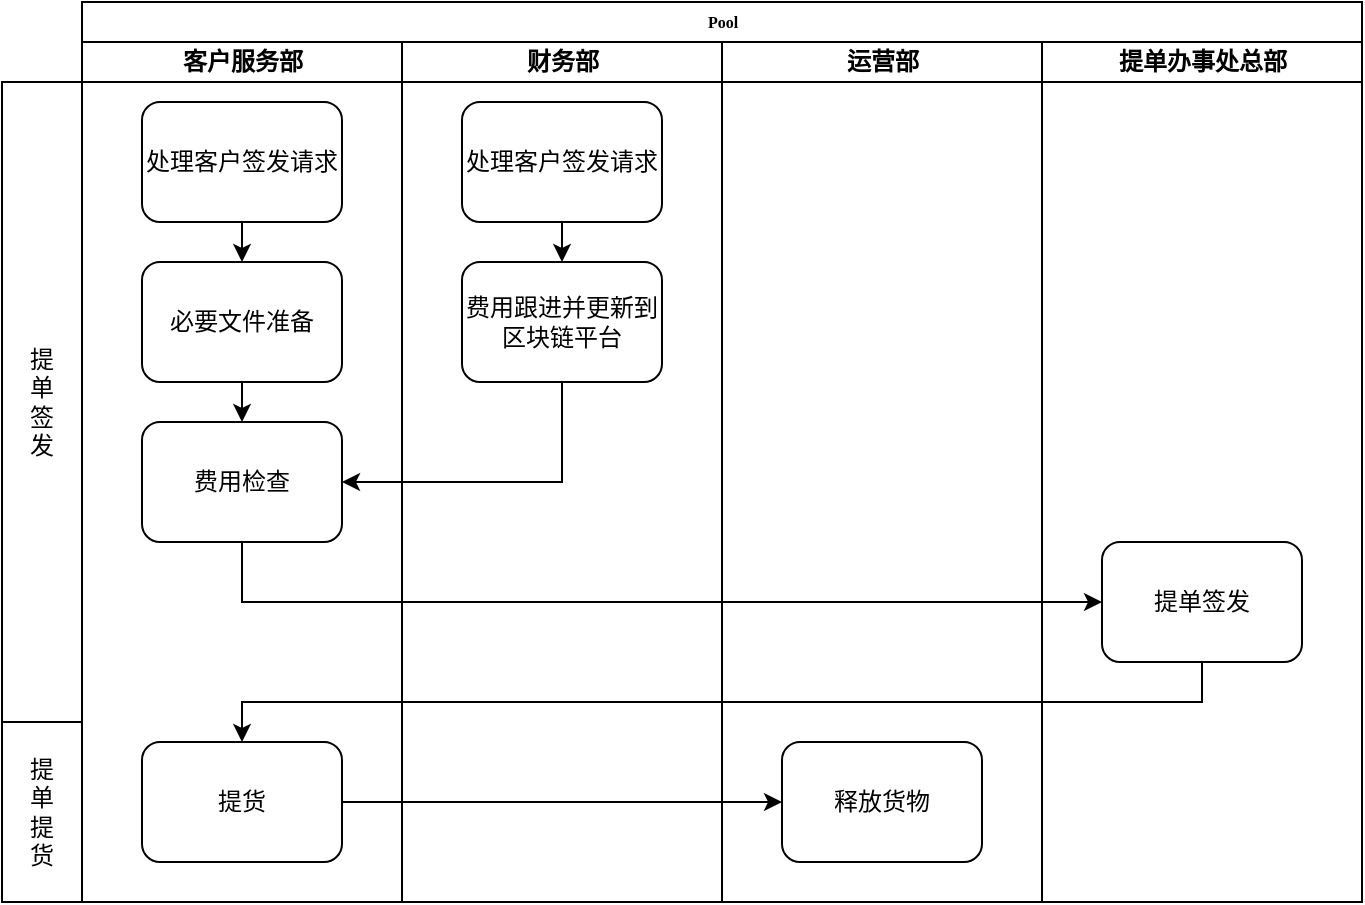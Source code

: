 <mxfile version="22.1.3" type="github">
  <diagram name="Page-1" id="74e2e168-ea6b-b213-b513-2b3c1d86103e">
    <mxGraphModel dx="1674" dy="758" grid="1" gridSize="10" guides="1" tooltips="1" connect="1" arrows="1" fold="1" page="1" pageScale="1" pageWidth="1100" pageHeight="850" background="none" math="0" shadow="0">
      <root>
        <mxCell id="0" />
        <mxCell id="1" parent="0" />
        <mxCell id="77e6c97f196da883-1" value="Pool" style="swimlane;html=1;childLayout=stackLayout;startSize=20;rounded=0;shadow=0;labelBackgroundColor=none;strokeWidth=1;fontFamily=Verdana;fontSize=8;align=center;" parent="1" vertex="1">
          <mxGeometry x="70" y="40" width="640" height="450" as="geometry" />
        </mxCell>
        <mxCell id="77e6c97f196da883-2" value="客户服务部" style="swimlane;html=1;startSize=20;" parent="77e6c97f196da883-1" vertex="1">
          <mxGeometry y="20" width="160" height="430" as="geometry" />
        </mxCell>
        <mxCell id="ttLIyI4i8V6fU7e4W6Vp-4" style="edgeStyle=orthogonalEdgeStyle;rounded=0;orthogonalLoop=1;jettySize=auto;html=1;exitX=0.5;exitY=1;exitDx=0;exitDy=0;entryX=0.5;entryY=0;entryDx=0;entryDy=0;" edge="1" parent="77e6c97f196da883-2" source="77e6c97f196da883-8" target="ttLIyI4i8V6fU7e4W6Vp-2">
          <mxGeometry relative="1" as="geometry" />
        </mxCell>
        <mxCell id="77e6c97f196da883-8" value="&lt;font style=&quot;font-size: 12px;&quot;&gt;处理客户签发请求&lt;/font&gt;" style="rounded=1;whiteSpace=wrap;html=1;shadow=0;labelBackgroundColor=none;strokeWidth=1;fontFamily=Verdana;fontSize=8;align=center;" parent="77e6c97f196da883-2" vertex="1">
          <mxGeometry x="30" y="30" width="100" height="60" as="geometry" />
        </mxCell>
        <mxCell id="ttLIyI4i8V6fU7e4W6Vp-13" style="edgeStyle=orthogonalEdgeStyle;rounded=0;orthogonalLoop=1;jettySize=auto;html=1;exitX=0.5;exitY=1;exitDx=0;exitDy=0;entryX=0.5;entryY=0;entryDx=0;entryDy=0;" edge="1" parent="77e6c97f196da883-2" source="ttLIyI4i8V6fU7e4W6Vp-2" target="ttLIyI4i8V6fU7e4W6Vp-12">
          <mxGeometry relative="1" as="geometry" />
        </mxCell>
        <mxCell id="ttLIyI4i8V6fU7e4W6Vp-2" value="&lt;font style=&quot;font-size: 12px;&quot;&gt;必要文件准备&lt;/font&gt;" style="rounded=1;whiteSpace=wrap;html=1;shadow=0;labelBackgroundColor=none;strokeWidth=1;fontFamily=Verdana;fontSize=8;align=center;" vertex="1" parent="77e6c97f196da883-2">
          <mxGeometry x="30" y="110" width="100" height="60" as="geometry" />
        </mxCell>
        <mxCell id="ttLIyI4i8V6fU7e4W6Vp-12" value="&lt;font style=&quot;font-size: 12px;&quot;&gt;费用检查&lt;/font&gt;" style="rounded=1;whiteSpace=wrap;html=1;shadow=0;labelBackgroundColor=none;strokeWidth=1;fontFamily=Verdana;fontSize=8;align=center;" vertex="1" parent="77e6c97f196da883-2">
          <mxGeometry x="30" y="190" width="100" height="60" as="geometry" />
        </mxCell>
        <mxCell id="ttLIyI4i8V6fU7e4W6Vp-19" value="&lt;font style=&quot;font-size: 12px;&quot;&gt;提货&lt;/font&gt;" style="rounded=1;whiteSpace=wrap;html=1;shadow=0;labelBackgroundColor=none;strokeWidth=1;fontFamily=Verdana;fontSize=8;align=center;" vertex="1" parent="77e6c97f196da883-2">
          <mxGeometry x="30" y="350" width="100" height="60" as="geometry" />
        </mxCell>
        <mxCell id="77e6c97f196da883-4" value="财务部" style="swimlane;html=1;startSize=20;" parent="77e6c97f196da883-1" vertex="1">
          <mxGeometry x="160" y="20" width="160" height="430" as="geometry" />
        </mxCell>
        <mxCell id="ttLIyI4i8V6fU7e4W6Vp-11" style="edgeStyle=orthogonalEdgeStyle;rounded=0;orthogonalLoop=1;jettySize=auto;html=1;exitX=0.5;exitY=1;exitDx=0;exitDy=0;entryX=0.5;entryY=0;entryDx=0;entryDy=0;" edge="1" parent="77e6c97f196da883-4" source="ttLIyI4i8V6fU7e4W6Vp-9" target="ttLIyI4i8V6fU7e4W6Vp-10">
          <mxGeometry relative="1" as="geometry" />
        </mxCell>
        <mxCell id="ttLIyI4i8V6fU7e4W6Vp-9" value="&lt;font style=&quot;font-size: 12px;&quot;&gt;处理客户签发请求&lt;/font&gt;" style="rounded=1;whiteSpace=wrap;html=1;shadow=0;labelBackgroundColor=none;strokeWidth=1;fontFamily=Verdana;fontSize=8;align=center;" vertex="1" parent="77e6c97f196da883-4">
          <mxGeometry x="30" y="30" width="100" height="60" as="geometry" />
        </mxCell>
        <mxCell id="ttLIyI4i8V6fU7e4W6Vp-10" value="&lt;font style=&quot;font-size: 12px;&quot;&gt;费用跟进并更新到区块链平台&lt;/font&gt;" style="rounded=1;whiteSpace=wrap;html=1;shadow=0;labelBackgroundColor=none;strokeWidth=1;fontFamily=Verdana;fontSize=8;align=center;" vertex="1" parent="77e6c97f196da883-4">
          <mxGeometry x="30" y="110" width="100" height="60" as="geometry" />
        </mxCell>
        <mxCell id="77e6c97f196da883-5" value="运营部" style="swimlane;html=1;startSize=20;" parent="77e6c97f196da883-1" vertex="1">
          <mxGeometry x="320" y="20" width="160" height="430" as="geometry" />
        </mxCell>
        <mxCell id="ttLIyI4i8V6fU7e4W6Vp-18" value="&lt;font style=&quot;font-size: 12px;&quot;&gt;释放货物&lt;/font&gt;" style="rounded=1;whiteSpace=wrap;html=1;shadow=0;labelBackgroundColor=none;strokeWidth=1;fontFamily=Verdana;fontSize=8;align=center;" vertex="1" parent="77e6c97f196da883-5">
          <mxGeometry x="30" y="350" width="100" height="60" as="geometry" />
        </mxCell>
        <mxCell id="77e6c97f196da883-6" value="提单办事处总部" style="swimlane;html=1;startSize=20;" parent="77e6c97f196da883-1" vertex="1">
          <mxGeometry x="480" y="20" width="160" height="430" as="geometry" />
        </mxCell>
        <mxCell id="ttLIyI4i8V6fU7e4W6Vp-15" value="&lt;font style=&quot;font-size: 12px;&quot;&gt;提单签发&lt;/font&gt;" style="rounded=1;whiteSpace=wrap;html=1;shadow=0;labelBackgroundColor=none;strokeWidth=1;fontFamily=Verdana;fontSize=8;align=center;" vertex="1" parent="77e6c97f196da883-6">
          <mxGeometry x="30" y="250" width="100" height="60" as="geometry" />
        </mxCell>
        <mxCell id="ttLIyI4i8V6fU7e4W6Vp-14" style="edgeStyle=orthogonalEdgeStyle;rounded=0;orthogonalLoop=1;jettySize=auto;html=1;exitX=0.5;exitY=1;exitDx=0;exitDy=0;entryX=1;entryY=0.5;entryDx=0;entryDy=0;" edge="1" parent="77e6c97f196da883-1" source="ttLIyI4i8V6fU7e4W6Vp-10" target="ttLIyI4i8V6fU7e4W6Vp-12">
          <mxGeometry relative="1" as="geometry" />
        </mxCell>
        <mxCell id="ttLIyI4i8V6fU7e4W6Vp-21" style="edgeStyle=orthogonalEdgeStyle;rounded=0;orthogonalLoop=1;jettySize=auto;html=1;exitX=1;exitY=0.5;exitDx=0;exitDy=0;" edge="1" parent="77e6c97f196da883-1" source="ttLIyI4i8V6fU7e4W6Vp-19" target="ttLIyI4i8V6fU7e4W6Vp-18">
          <mxGeometry relative="1" as="geometry" />
        </mxCell>
        <mxCell id="ttLIyI4i8V6fU7e4W6Vp-27" style="edgeStyle=orthogonalEdgeStyle;rounded=0;orthogonalLoop=1;jettySize=auto;html=1;exitX=0.5;exitY=1;exitDx=0;exitDy=0;entryX=0.5;entryY=0;entryDx=0;entryDy=0;" edge="1" parent="77e6c97f196da883-1" source="ttLIyI4i8V6fU7e4W6Vp-15" target="ttLIyI4i8V6fU7e4W6Vp-19">
          <mxGeometry relative="1" as="geometry">
            <Array as="points">
              <mxPoint x="80" y="350" />
            </Array>
          </mxGeometry>
        </mxCell>
        <mxCell id="ttLIyI4i8V6fU7e4W6Vp-28" style="edgeStyle=orthogonalEdgeStyle;rounded=0;orthogonalLoop=1;jettySize=auto;html=1;exitX=0.5;exitY=1;exitDx=0;exitDy=0;entryX=0;entryY=0.5;entryDx=0;entryDy=0;" edge="1" parent="77e6c97f196da883-1" source="ttLIyI4i8V6fU7e4W6Vp-12" target="ttLIyI4i8V6fU7e4W6Vp-15">
          <mxGeometry relative="1" as="geometry" />
        </mxCell>
        <mxCell id="ttLIyI4i8V6fU7e4W6Vp-22" value="提&lt;br&gt;单&lt;br&gt;签&lt;br&gt;发" style="rounded=0;whiteSpace=wrap;html=1;" vertex="1" parent="1">
          <mxGeometry x="30" y="80" width="40" height="320" as="geometry" />
        </mxCell>
        <mxCell id="ttLIyI4i8V6fU7e4W6Vp-26" value="提&lt;br&gt;单&lt;br&gt;提&lt;br&gt;货" style="rounded=0;whiteSpace=wrap;html=1;" vertex="1" parent="1">
          <mxGeometry x="30" y="400" width="40" height="90" as="geometry" />
        </mxCell>
      </root>
    </mxGraphModel>
  </diagram>
</mxfile>
